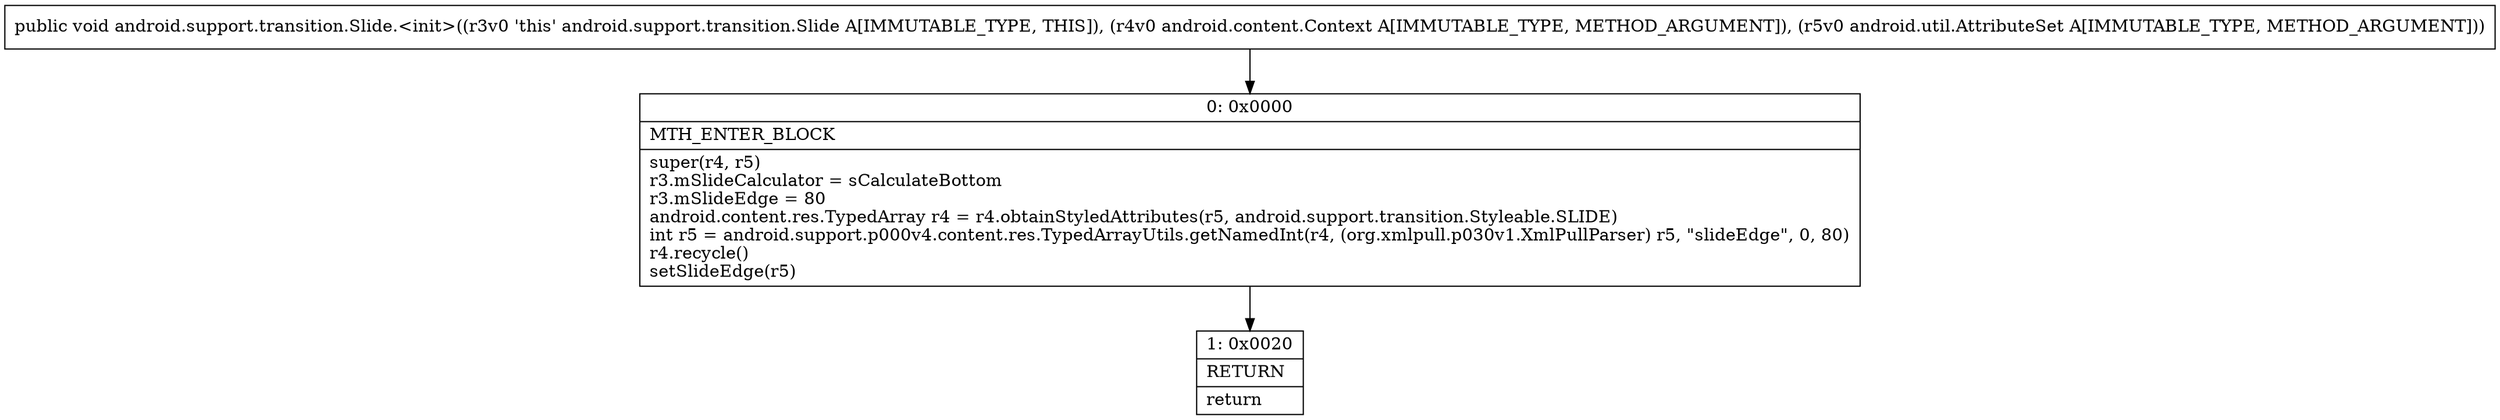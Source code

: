 digraph "CFG forandroid.support.transition.Slide.\<init\>(Landroid\/content\/Context;Landroid\/util\/AttributeSet;)V" {
Node_0 [shape=record,label="{0\:\ 0x0000|MTH_ENTER_BLOCK\l|super(r4, r5)\lr3.mSlideCalculator = sCalculateBottom\lr3.mSlideEdge = 80\landroid.content.res.TypedArray r4 = r4.obtainStyledAttributes(r5, android.support.transition.Styleable.SLIDE)\lint r5 = android.support.p000v4.content.res.TypedArrayUtils.getNamedInt(r4, (org.xmlpull.p030v1.XmlPullParser) r5, \"slideEdge\", 0, 80)\lr4.recycle()\lsetSlideEdge(r5)\l}"];
Node_1 [shape=record,label="{1\:\ 0x0020|RETURN\l|return\l}"];
MethodNode[shape=record,label="{public void android.support.transition.Slide.\<init\>((r3v0 'this' android.support.transition.Slide A[IMMUTABLE_TYPE, THIS]), (r4v0 android.content.Context A[IMMUTABLE_TYPE, METHOD_ARGUMENT]), (r5v0 android.util.AttributeSet A[IMMUTABLE_TYPE, METHOD_ARGUMENT])) }"];
MethodNode -> Node_0;
Node_0 -> Node_1;
}

